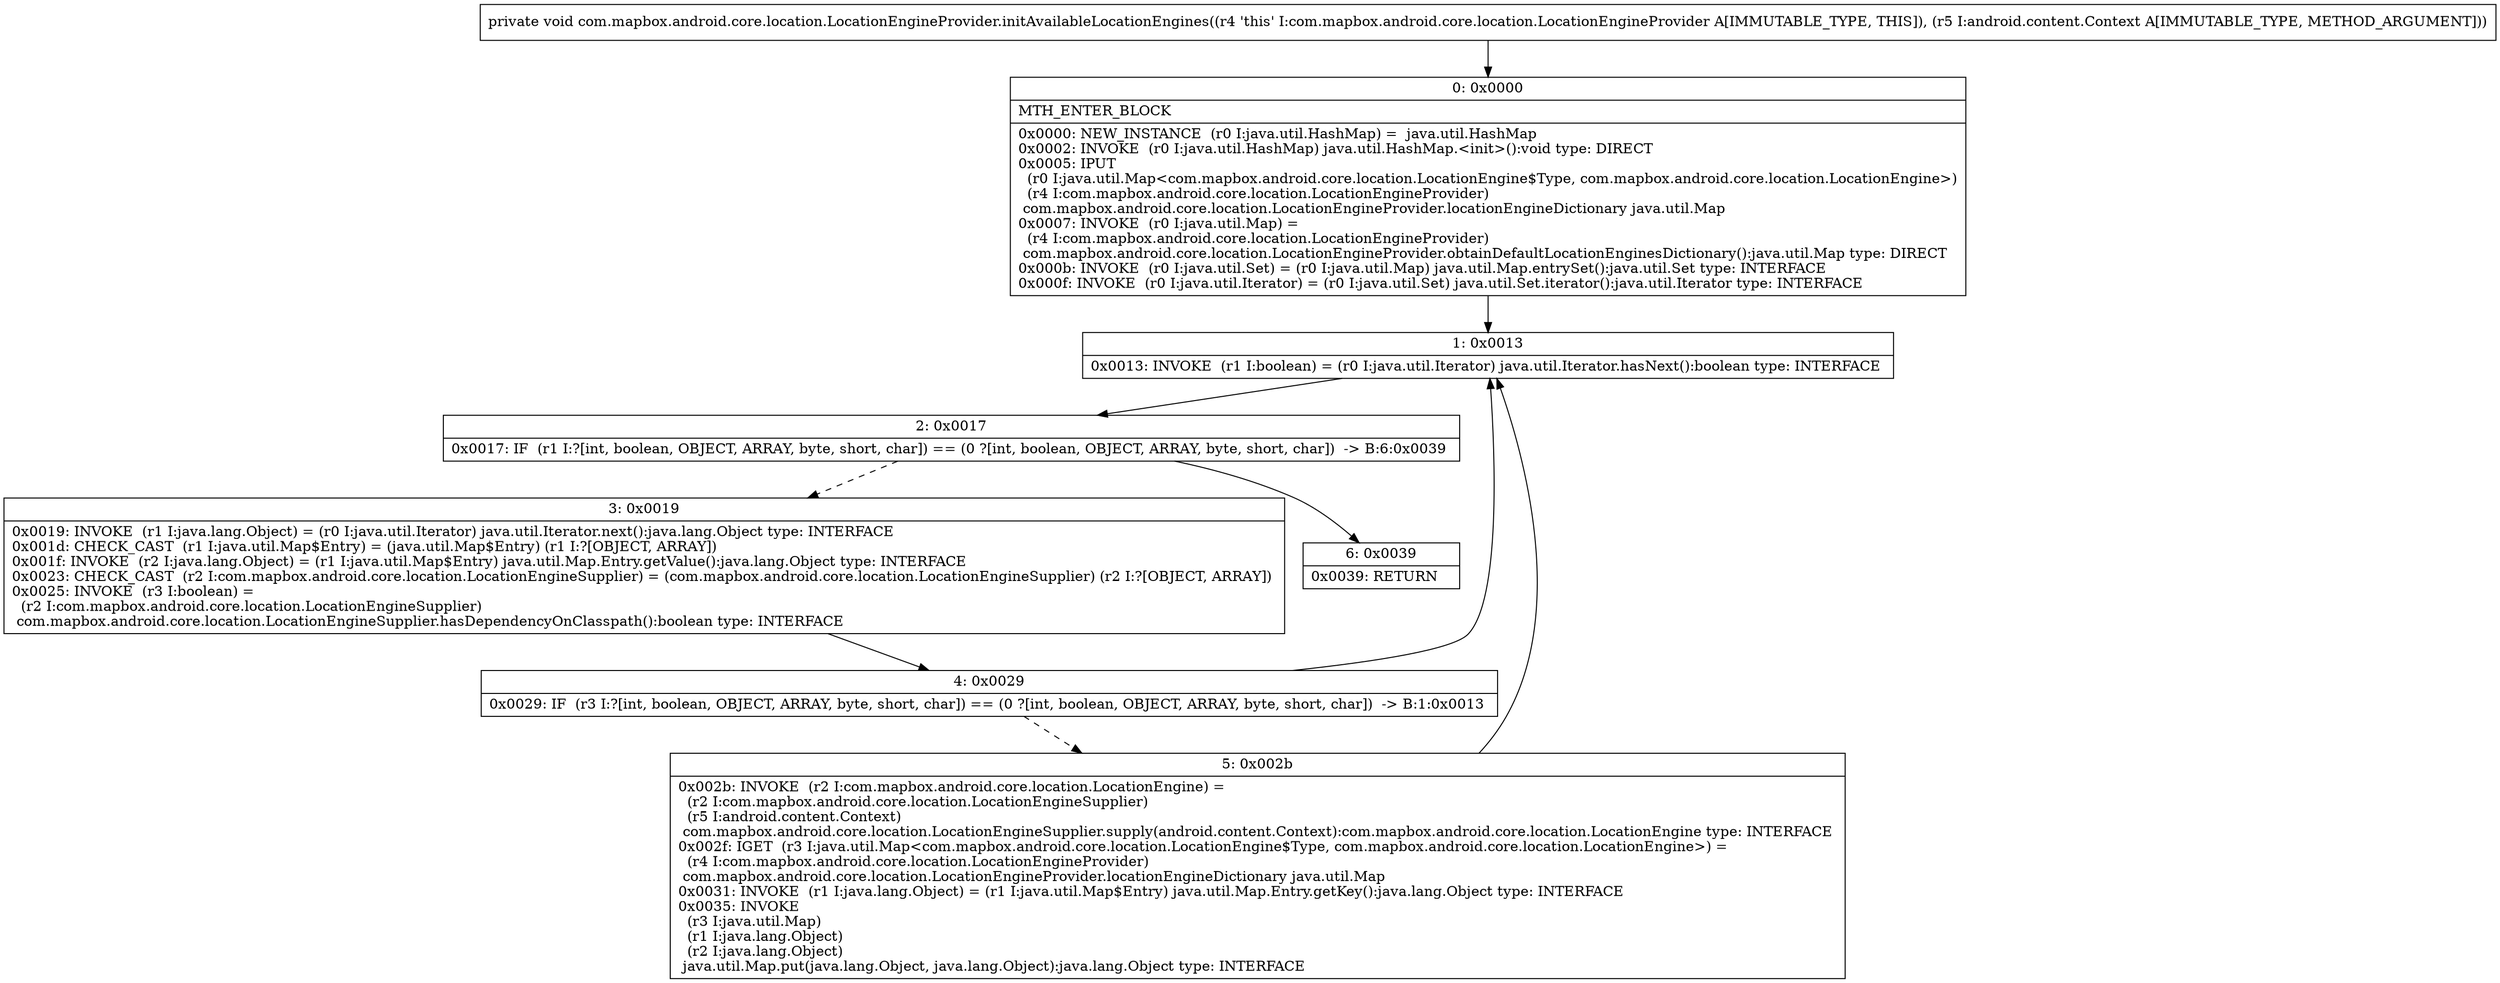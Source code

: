 digraph "CFG forcom.mapbox.android.core.location.LocationEngineProvider.initAvailableLocationEngines(Landroid\/content\/Context;)V" {
Node_0 [shape=record,label="{0\:\ 0x0000|MTH_ENTER_BLOCK\l|0x0000: NEW_INSTANCE  (r0 I:java.util.HashMap) =  java.util.HashMap \l0x0002: INVOKE  (r0 I:java.util.HashMap) java.util.HashMap.\<init\>():void type: DIRECT \l0x0005: IPUT  \l  (r0 I:java.util.Map\<com.mapbox.android.core.location.LocationEngine$Type, com.mapbox.android.core.location.LocationEngine\>)\l  (r4 I:com.mapbox.android.core.location.LocationEngineProvider)\l com.mapbox.android.core.location.LocationEngineProvider.locationEngineDictionary java.util.Map \l0x0007: INVOKE  (r0 I:java.util.Map) = \l  (r4 I:com.mapbox.android.core.location.LocationEngineProvider)\l com.mapbox.android.core.location.LocationEngineProvider.obtainDefaultLocationEnginesDictionary():java.util.Map type: DIRECT \l0x000b: INVOKE  (r0 I:java.util.Set) = (r0 I:java.util.Map) java.util.Map.entrySet():java.util.Set type: INTERFACE \l0x000f: INVOKE  (r0 I:java.util.Iterator) = (r0 I:java.util.Set) java.util.Set.iterator():java.util.Iterator type: INTERFACE \l}"];
Node_1 [shape=record,label="{1\:\ 0x0013|0x0013: INVOKE  (r1 I:boolean) = (r0 I:java.util.Iterator) java.util.Iterator.hasNext():boolean type: INTERFACE \l}"];
Node_2 [shape=record,label="{2\:\ 0x0017|0x0017: IF  (r1 I:?[int, boolean, OBJECT, ARRAY, byte, short, char]) == (0 ?[int, boolean, OBJECT, ARRAY, byte, short, char])  \-\> B:6:0x0039 \l}"];
Node_3 [shape=record,label="{3\:\ 0x0019|0x0019: INVOKE  (r1 I:java.lang.Object) = (r0 I:java.util.Iterator) java.util.Iterator.next():java.lang.Object type: INTERFACE \l0x001d: CHECK_CAST  (r1 I:java.util.Map$Entry) = (java.util.Map$Entry) (r1 I:?[OBJECT, ARRAY]) \l0x001f: INVOKE  (r2 I:java.lang.Object) = (r1 I:java.util.Map$Entry) java.util.Map.Entry.getValue():java.lang.Object type: INTERFACE \l0x0023: CHECK_CAST  (r2 I:com.mapbox.android.core.location.LocationEngineSupplier) = (com.mapbox.android.core.location.LocationEngineSupplier) (r2 I:?[OBJECT, ARRAY]) \l0x0025: INVOKE  (r3 I:boolean) = \l  (r2 I:com.mapbox.android.core.location.LocationEngineSupplier)\l com.mapbox.android.core.location.LocationEngineSupplier.hasDependencyOnClasspath():boolean type: INTERFACE \l}"];
Node_4 [shape=record,label="{4\:\ 0x0029|0x0029: IF  (r3 I:?[int, boolean, OBJECT, ARRAY, byte, short, char]) == (0 ?[int, boolean, OBJECT, ARRAY, byte, short, char])  \-\> B:1:0x0013 \l}"];
Node_5 [shape=record,label="{5\:\ 0x002b|0x002b: INVOKE  (r2 I:com.mapbox.android.core.location.LocationEngine) = \l  (r2 I:com.mapbox.android.core.location.LocationEngineSupplier)\l  (r5 I:android.content.Context)\l com.mapbox.android.core.location.LocationEngineSupplier.supply(android.content.Context):com.mapbox.android.core.location.LocationEngine type: INTERFACE \l0x002f: IGET  (r3 I:java.util.Map\<com.mapbox.android.core.location.LocationEngine$Type, com.mapbox.android.core.location.LocationEngine\>) = \l  (r4 I:com.mapbox.android.core.location.LocationEngineProvider)\l com.mapbox.android.core.location.LocationEngineProvider.locationEngineDictionary java.util.Map \l0x0031: INVOKE  (r1 I:java.lang.Object) = (r1 I:java.util.Map$Entry) java.util.Map.Entry.getKey():java.lang.Object type: INTERFACE \l0x0035: INVOKE  \l  (r3 I:java.util.Map)\l  (r1 I:java.lang.Object)\l  (r2 I:java.lang.Object)\l java.util.Map.put(java.lang.Object, java.lang.Object):java.lang.Object type: INTERFACE \l}"];
Node_6 [shape=record,label="{6\:\ 0x0039|0x0039: RETURN   \l}"];
MethodNode[shape=record,label="{private void com.mapbox.android.core.location.LocationEngineProvider.initAvailableLocationEngines((r4 'this' I:com.mapbox.android.core.location.LocationEngineProvider A[IMMUTABLE_TYPE, THIS]), (r5 I:android.content.Context A[IMMUTABLE_TYPE, METHOD_ARGUMENT])) }"];
MethodNode -> Node_0;
Node_0 -> Node_1;
Node_1 -> Node_2;
Node_2 -> Node_3[style=dashed];
Node_2 -> Node_6;
Node_3 -> Node_4;
Node_4 -> Node_1;
Node_4 -> Node_5[style=dashed];
Node_5 -> Node_1;
}

